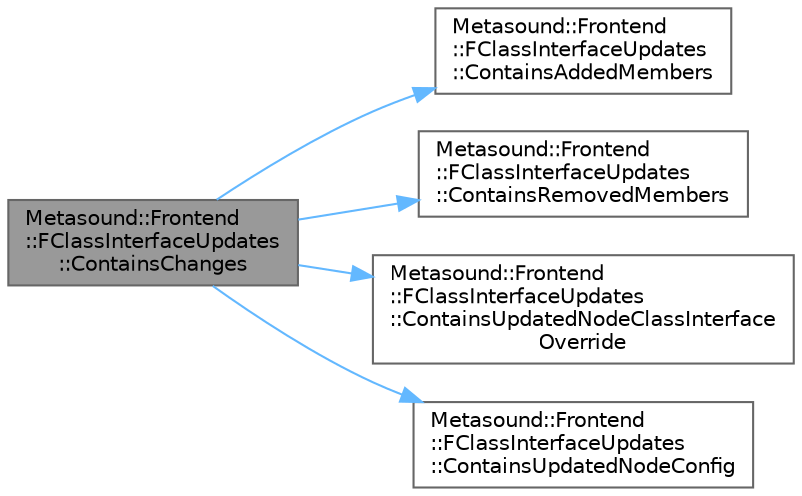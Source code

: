 digraph "Metasound::Frontend::FClassInterfaceUpdates::ContainsChanges"
{
 // INTERACTIVE_SVG=YES
 // LATEX_PDF_SIZE
  bgcolor="transparent";
  edge [fontname=Helvetica,fontsize=10,labelfontname=Helvetica,labelfontsize=10];
  node [fontname=Helvetica,fontsize=10,shape=box,height=0.2,width=0.4];
  rankdir="LR";
  Node1 [id="Node000001",label="Metasound::Frontend\l::FClassInterfaceUpdates\l::ContainsChanges",height=0.2,width=0.4,color="gray40", fillcolor="grey60", style="filled", fontcolor="black",tooltip=" "];
  Node1 -> Node2 [id="edge1_Node000001_Node000002",color="steelblue1",style="solid",tooltip=" "];
  Node2 [id="Node000002",label="Metasound::Frontend\l::FClassInterfaceUpdates\l::ContainsAddedMembers",height=0.2,width=0.4,color="grey40", fillcolor="white", style="filled",URL="$dd/de8/structMetasound_1_1Frontend_1_1FClassInterfaceUpdates.html#a7612b01a078bb2656601cece8b96e1b3",tooltip=" "];
  Node1 -> Node3 [id="edge2_Node000001_Node000003",color="steelblue1",style="solid",tooltip=" "];
  Node3 [id="Node000003",label="Metasound::Frontend\l::FClassInterfaceUpdates\l::ContainsRemovedMembers",height=0.2,width=0.4,color="grey40", fillcolor="white", style="filled",URL="$dd/de8/structMetasound_1_1Frontend_1_1FClassInterfaceUpdates.html#ad19703290c549ef8e4b69f6f3e7f5517",tooltip=" "];
  Node1 -> Node4 [id="edge3_Node000001_Node000004",color="steelblue1",style="solid",tooltip=" "];
  Node4 [id="Node000004",label="Metasound::Frontend\l::FClassInterfaceUpdates\l::ContainsUpdatedNodeClassInterface\lOverride",height=0.2,width=0.4,color="grey40", fillcolor="white", style="filled",URL="$dd/de8/structMetasound_1_1Frontend_1_1FClassInterfaceUpdates.html#a176bddf102d2691f39d7ba02b2b2779b",tooltip=" "];
  Node1 -> Node5 [id="edge4_Node000001_Node000005",color="steelblue1",style="solid",tooltip=" "];
  Node5 [id="Node000005",label="Metasound::Frontend\l::FClassInterfaceUpdates\l::ContainsUpdatedNodeConfig",height=0.2,width=0.4,color="grey40", fillcolor="white", style="filled",URL="$dd/de8/structMetasound_1_1Frontend_1_1FClassInterfaceUpdates.html#a2837407feb03e09bae9c9d68aa5e39a2",tooltip=" "];
}
